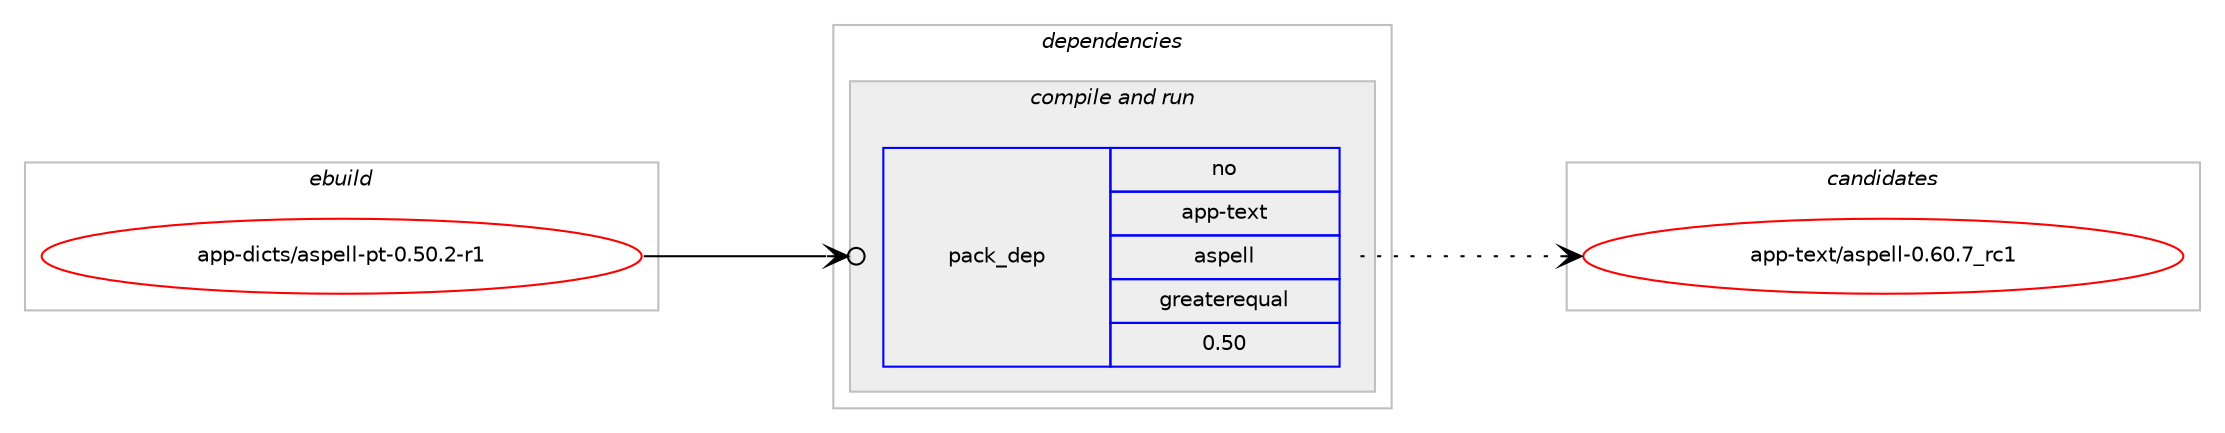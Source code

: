 digraph prolog {

# *************
# Graph options
# *************

newrank=true;
concentrate=true;
compound=true;
graph [rankdir=LR,fontname=Helvetica,fontsize=10,ranksep=1.5];#, ranksep=2.5, nodesep=0.2];
edge  [arrowhead=vee];
node  [fontname=Helvetica,fontsize=10];

# **********
# The ebuild
# **********

subgraph cluster_leftcol {
color=gray;
rank=same;
label=<<i>ebuild</i>>;
id [label="app-dicts/aspell-pt-0.50.2-r1", color=red, width=4, href="../app-dicts/aspell-pt-0.50.2-r1.svg"];
}

# ****************
# The dependencies
# ****************

subgraph cluster_midcol {
color=gray;
label=<<i>dependencies</i>>;
subgraph cluster_compile {
fillcolor="#eeeeee";
style=filled;
label=<<i>compile</i>>;
}
subgraph cluster_compileandrun {
fillcolor="#eeeeee";
style=filled;
label=<<i>compile and run</i>>;
subgraph pack909426 {
dependency1277335 [label=<<TABLE BORDER="0" CELLBORDER="1" CELLSPACING="0" CELLPADDING="4" WIDTH="220"><TR><TD ROWSPAN="6" CELLPADDING="30">pack_dep</TD></TR><TR><TD WIDTH="110">no</TD></TR><TR><TD>app-text</TD></TR><TR><TD>aspell</TD></TR><TR><TD>greaterequal</TD></TR><TR><TD>0.50</TD></TR></TABLE>>, shape=none, color=blue];
}
id:e -> dependency1277335:w [weight=20,style="solid",arrowhead="odotvee"];
}
subgraph cluster_run {
fillcolor="#eeeeee";
style=filled;
label=<<i>run</i>>;
}
}

# **************
# The candidates
# **************

subgraph cluster_choices {
rank=same;
color=gray;
label=<<i>candidates</i>>;

subgraph choice909426 {
color=black;
nodesep=1;
choice9711211245116101120116479711511210110810845484654484655951149949 [label="app-text/aspell-0.60.7_rc1", color=red, width=4,href="../app-text/aspell-0.60.7_rc1.svg"];
dependency1277335:e -> choice9711211245116101120116479711511210110810845484654484655951149949:w [style=dotted,weight="100"];
}
}

}
